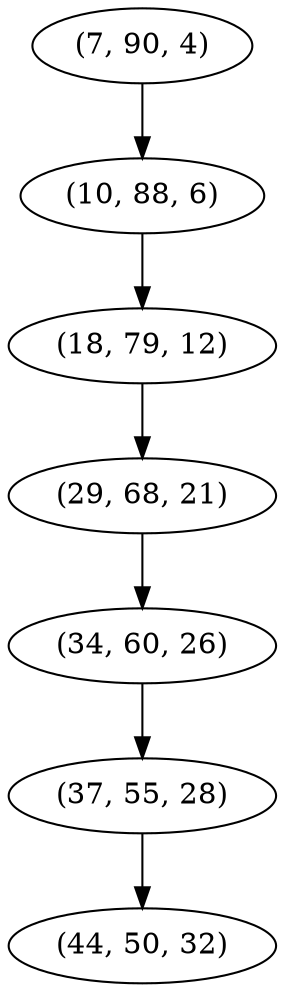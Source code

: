 digraph tree {
    "(7, 90, 4)";
    "(10, 88, 6)";
    "(18, 79, 12)";
    "(29, 68, 21)";
    "(34, 60, 26)";
    "(37, 55, 28)";
    "(44, 50, 32)";
    "(7, 90, 4)" -> "(10, 88, 6)";
    "(10, 88, 6)" -> "(18, 79, 12)";
    "(18, 79, 12)" -> "(29, 68, 21)";
    "(29, 68, 21)" -> "(34, 60, 26)";
    "(34, 60, 26)" -> "(37, 55, 28)";
    "(37, 55, 28)" -> "(44, 50, 32)";
}
